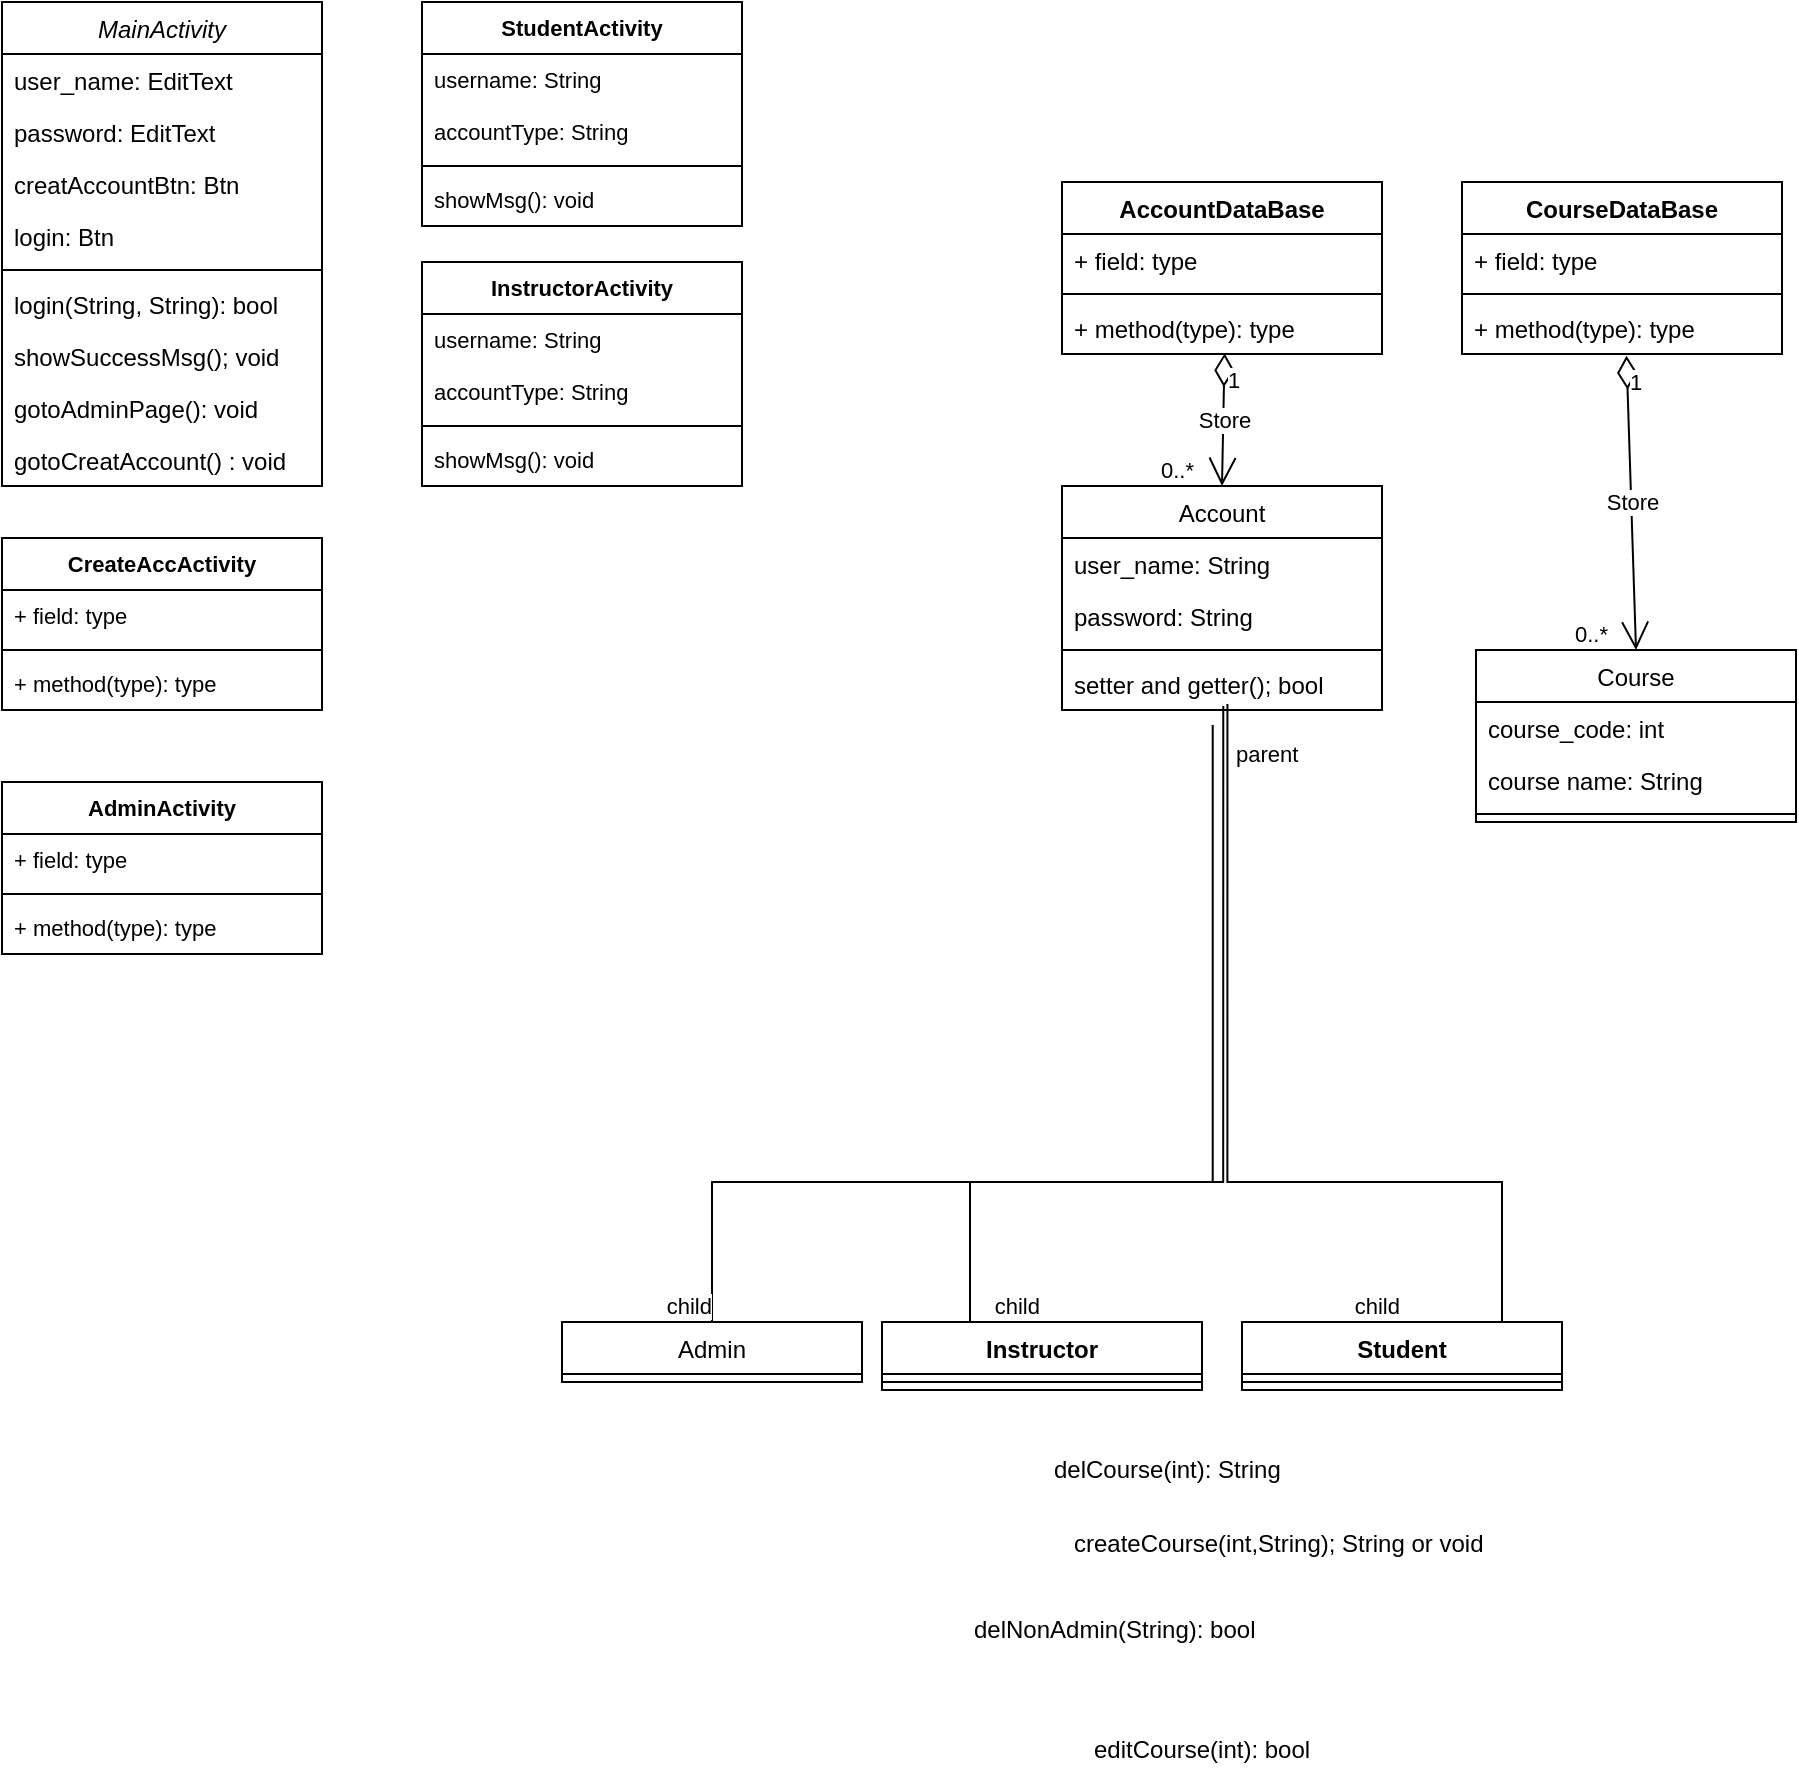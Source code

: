 <mxfile version="20.0.1" type="device"><diagram id="C5RBs43oDa-KdzZeNtuy" name="Page-1"><mxGraphModel dx="1841" dy="559" grid="1" gridSize="10" guides="1" tooltips="1" connect="1" arrows="1" fold="1" page="1" pageScale="1" pageWidth="827" pageHeight="1169" math="0" shadow="0"><root><mxCell id="WIyWlLk6GJQsqaUBKTNV-0"/><mxCell id="WIyWlLk6GJQsqaUBKTNV-1" parent="WIyWlLk6GJQsqaUBKTNV-0"/><mxCell id="XcK1MfJlwx8UdS8gnA3x-123" value="StudentActivity" style="swimlane;fontStyle=1;align=center;verticalAlign=top;childLayout=stackLayout;horizontal=1;startSize=26;horizontalStack=0;resizeParent=1;resizeParentMax=0;resizeLast=0;collapsible=1;marginBottom=0;fontFamily=Helvetica;fontSize=11;fontColor=default;" parent="WIyWlLk6GJQsqaUBKTNV-1" vertex="1"><mxGeometry x="-60" y="70" width="160" height="112" as="geometry"/></mxCell><mxCell id="XcK1MfJlwx8UdS8gnA3x-124" value="username: String" style="text;strokeColor=none;fillColor=none;align=left;verticalAlign=top;spacingLeft=4;spacingRight=4;overflow=hidden;rotatable=0;points=[[0,0.5],[1,0.5]];portConstraint=eastwest;fontFamily=Helvetica;fontSize=11;fontColor=default;" parent="XcK1MfJlwx8UdS8gnA3x-123" vertex="1"><mxGeometry y="26" width="160" height="26" as="geometry"/></mxCell><mxCell id="YwuPmVCW4j29v-LR4ZL7-122" value="accountType: String" style="text;strokeColor=none;fillColor=none;align=left;verticalAlign=top;spacingLeft=4;spacingRight=4;overflow=hidden;rotatable=0;points=[[0,0.5],[1,0.5]];portConstraint=eastwest;fontFamily=Helvetica;fontSize=11;fontColor=default;" vertex="1" parent="XcK1MfJlwx8UdS8gnA3x-123"><mxGeometry y="52" width="160" height="26" as="geometry"/></mxCell><mxCell id="XcK1MfJlwx8UdS8gnA3x-125" value="" style="line;strokeWidth=1;fillColor=none;align=left;verticalAlign=middle;spacingTop=-1;spacingLeft=3;spacingRight=3;rotatable=0;labelPosition=right;points=[];portConstraint=eastwest;fontFamily=Helvetica;fontSize=11;fontColor=default;" parent="XcK1MfJlwx8UdS8gnA3x-123" vertex="1"><mxGeometry y="78" width="160" height="8" as="geometry"/></mxCell><mxCell id="XcK1MfJlwx8UdS8gnA3x-126" value="showMsg(): void" style="text;strokeColor=none;fillColor=none;align=left;verticalAlign=top;spacingLeft=4;spacingRight=4;overflow=hidden;rotatable=0;points=[[0,0.5],[1,0.5]];portConstraint=eastwest;fontFamily=Helvetica;fontSize=11;fontColor=default;" parent="XcK1MfJlwx8UdS8gnA3x-123" vertex="1"><mxGeometry y="86" width="160" height="26" as="geometry"/></mxCell><mxCell id="YwuPmVCW4j29v-LR4ZL7-0" value="MainActivity" style="swimlane;fontStyle=2;align=center;verticalAlign=top;childLayout=stackLayout;horizontal=1;startSize=26;horizontalStack=0;resizeParent=1;resizeLast=0;collapsible=1;marginBottom=0;rounded=0;shadow=0;strokeWidth=1;" vertex="1" parent="WIyWlLk6GJQsqaUBKTNV-1"><mxGeometry x="-270" y="70" width="160" height="242" as="geometry"><mxRectangle x="230" y="140" width="160" height="26" as="alternateBounds"/></mxGeometry></mxCell><mxCell id="YwuPmVCW4j29v-LR4ZL7-1" value="user_name: EditText" style="text;align=left;verticalAlign=top;spacingLeft=4;spacingRight=4;overflow=hidden;rotatable=0;points=[[0,0.5],[1,0.5]];portConstraint=eastwest;" vertex="1" parent="YwuPmVCW4j29v-LR4ZL7-0"><mxGeometry y="26" width="160" height="26" as="geometry"/></mxCell><mxCell id="YwuPmVCW4j29v-LR4ZL7-2" value="password: EditText" style="text;align=left;verticalAlign=top;spacingLeft=4;spacingRight=4;overflow=hidden;rotatable=0;points=[[0,0.5],[1,0.5]];portConstraint=eastwest;rounded=0;shadow=0;html=0;" vertex="1" parent="YwuPmVCW4j29v-LR4ZL7-0"><mxGeometry y="52" width="160" height="26" as="geometry"/></mxCell><mxCell id="YwuPmVCW4j29v-LR4ZL7-3" value="creatAccountBtn: Btn" style="text;align=left;verticalAlign=top;spacingLeft=4;spacingRight=4;overflow=hidden;rotatable=0;points=[[0,0.5],[1,0.5]];portConstraint=eastwest;rounded=0;shadow=0;html=0;" vertex="1" parent="YwuPmVCW4j29v-LR4ZL7-0"><mxGeometry y="78" width="160" height="26" as="geometry"/></mxCell><mxCell id="YwuPmVCW4j29v-LR4ZL7-4" value="login: Btn" style="text;strokeColor=none;fillColor=none;align=left;verticalAlign=top;spacingLeft=4;spacingRight=4;overflow=hidden;rotatable=0;points=[[0,0.5],[1,0.5]];portConstraint=eastwest;" vertex="1" parent="YwuPmVCW4j29v-LR4ZL7-0"><mxGeometry y="104" width="160" height="26" as="geometry"/></mxCell><mxCell id="YwuPmVCW4j29v-LR4ZL7-5" value="" style="line;html=1;strokeWidth=1;align=left;verticalAlign=middle;spacingTop=-1;spacingLeft=3;spacingRight=3;rotatable=0;labelPosition=right;points=[];portConstraint=eastwest;" vertex="1" parent="YwuPmVCW4j29v-LR4ZL7-0"><mxGeometry y="130" width="160" height="8" as="geometry"/></mxCell><mxCell id="YwuPmVCW4j29v-LR4ZL7-6" value="login(String, String): bool" style="text;align=left;verticalAlign=top;spacingLeft=4;spacingRight=4;overflow=hidden;rotatable=0;points=[[0,0.5],[1,0.5]];portConstraint=eastwest;" vertex="1" parent="YwuPmVCW4j29v-LR4ZL7-0"><mxGeometry y="138" width="160" height="26" as="geometry"/></mxCell><mxCell id="YwuPmVCW4j29v-LR4ZL7-7" value="showSuccessMsg(); void" style="text;strokeColor=none;fillColor=none;align=left;verticalAlign=top;spacingLeft=4;spacingRight=4;overflow=hidden;rotatable=0;points=[[0,0.5],[1,0.5]];portConstraint=eastwest;" vertex="1" parent="YwuPmVCW4j29v-LR4ZL7-0"><mxGeometry y="164" width="160" height="26" as="geometry"/></mxCell><mxCell id="YwuPmVCW4j29v-LR4ZL7-8" value="gotoAdminPage(): void" style="text;strokeColor=none;fillColor=none;align=left;verticalAlign=top;spacingLeft=4;spacingRight=4;overflow=hidden;rotatable=0;points=[[0,0.5],[1,0.5]];portConstraint=eastwest;" vertex="1" parent="YwuPmVCW4j29v-LR4ZL7-0"><mxGeometry y="190" width="160" height="26" as="geometry"/></mxCell><mxCell id="YwuPmVCW4j29v-LR4ZL7-9" value="gotoCreatAccount() : void" style="text;strokeColor=none;fillColor=none;align=left;verticalAlign=top;spacingLeft=4;spacingRight=4;overflow=hidden;rotatable=0;points=[[0,0.5],[1,0.5]];portConstraint=eastwest;" vertex="1" parent="YwuPmVCW4j29v-LR4ZL7-0"><mxGeometry y="216" width="160" height="26" as="geometry"/></mxCell><mxCell id="YwuPmVCW4j29v-LR4ZL7-10" value="Account" style="swimlane;fontStyle=0;align=center;verticalAlign=top;childLayout=stackLayout;horizontal=1;startSize=26;horizontalStack=0;resizeParent=1;resizeLast=0;collapsible=1;marginBottom=0;rounded=0;shadow=0;strokeWidth=1;" vertex="1" parent="WIyWlLk6GJQsqaUBKTNV-1"><mxGeometry x="260" y="312" width="160" height="112" as="geometry"><mxRectangle x="130" y="380" width="160" height="26" as="alternateBounds"/></mxGeometry></mxCell><mxCell id="YwuPmVCW4j29v-LR4ZL7-11" value="user_name: String" style="text;align=left;verticalAlign=top;spacingLeft=4;spacingRight=4;overflow=hidden;rotatable=0;points=[[0,0.5],[1,0.5]];portConstraint=eastwest;" vertex="1" parent="YwuPmVCW4j29v-LR4ZL7-10"><mxGeometry y="26" width="160" height="26" as="geometry"/></mxCell><mxCell id="YwuPmVCW4j29v-LR4ZL7-12" value="password: String" style="text;align=left;verticalAlign=top;spacingLeft=4;spacingRight=4;overflow=hidden;rotatable=0;points=[[0,0.5],[1,0.5]];portConstraint=eastwest;rounded=0;shadow=0;html=0;" vertex="1" parent="YwuPmVCW4j29v-LR4ZL7-10"><mxGeometry y="52" width="160" height="26" as="geometry"/></mxCell><mxCell id="YwuPmVCW4j29v-LR4ZL7-13" value="" style="line;html=1;strokeWidth=1;align=left;verticalAlign=middle;spacingTop=-1;spacingLeft=3;spacingRight=3;rotatable=0;labelPosition=right;points=[];portConstraint=eastwest;" vertex="1" parent="YwuPmVCW4j29v-LR4ZL7-10"><mxGeometry y="78" width="160" height="8" as="geometry"/></mxCell><mxCell id="YwuPmVCW4j29v-LR4ZL7-14" value="setter and getter(); bool " style="text;strokeColor=none;fillColor=none;align=left;verticalAlign=top;spacingLeft=4;spacingRight=4;overflow=hidden;rotatable=0;points=[[0,0.5],[1,0.5]];portConstraint=eastwest;" vertex="1" parent="YwuPmVCW4j29v-LR4ZL7-10"><mxGeometry y="86" width="160" height="26" as="geometry"/></mxCell><mxCell id="YwuPmVCW4j29v-LR4ZL7-15" value="Course" style="swimlane;fontStyle=0;align=center;verticalAlign=top;childLayout=stackLayout;horizontal=1;startSize=26;horizontalStack=0;resizeParent=1;resizeLast=0;collapsible=1;marginBottom=0;rounded=0;shadow=0;strokeWidth=1;" vertex="1" parent="WIyWlLk6GJQsqaUBKTNV-1"><mxGeometry x="467" y="394" width="160" height="86" as="geometry"><mxRectangle x="340" y="380" width="170" height="26" as="alternateBounds"/></mxGeometry></mxCell><mxCell id="YwuPmVCW4j29v-LR4ZL7-16" value="course_code: int" style="text;align=left;verticalAlign=top;spacingLeft=4;spacingRight=4;overflow=hidden;rotatable=0;points=[[0,0.5],[1,0.5]];portConstraint=eastwest;" vertex="1" parent="YwuPmVCW4j29v-LR4ZL7-15"><mxGeometry y="26" width="160" height="26" as="geometry"/></mxCell><mxCell id="YwuPmVCW4j29v-LR4ZL7-17" value="course name: String" style="text;strokeColor=none;fillColor=none;align=left;verticalAlign=top;spacingLeft=4;spacingRight=4;overflow=hidden;rotatable=0;points=[[0,0.5],[1,0.5]];portConstraint=eastwest;" vertex="1" parent="YwuPmVCW4j29v-LR4ZL7-15"><mxGeometry y="52" width="160" height="26" as="geometry"/></mxCell><mxCell id="YwuPmVCW4j29v-LR4ZL7-18" value="" style="line;html=1;strokeWidth=1;align=left;verticalAlign=middle;spacingTop=-1;spacingLeft=3;spacingRight=3;rotatable=0;labelPosition=right;points=[];portConstraint=eastwest;" vertex="1" parent="YwuPmVCW4j29v-LR4ZL7-15"><mxGeometry y="78" width="160" height="8" as="geometry"/></mxCell><mxCell id="YwuPmVCW4j29v-LR4ZL7-19" value="Admin" style="swimlane;fontStyle=0;align=center;verticalAlign=top;childLayout=stackLayout;horizontal=1;startSize=26;horizontalStack=0;resizeParent=1;resizeLast=0;collapsible=1;marginBottom=0;rounded=0;shadow=0;strokeWidth=1;" vertex="1" parent="WIyWlLk6GJQsqaUBKTNV-1"><mxGeometry x="10" y="730" width="150" height="30" as="geometry"><mxRectangle x="550" y="140" width="160" height="26" as="alternateBounds"/></mxGeometry></mxCell><mxCell id="YwuPmVCW4j29v-LR4ZL7-27" value="Instructor" style="swimlane;fontStyle=1;align=center;verticalAlign=top;childLayout=stackLayout;horizontal=1;startSize=26;horizontalStack=0;resizeParent=1;resizeParentMax=0;resizeLast=0;collapsible=1;marginBottom=0;" vertex="1" parent="WIyWlLk6GJQsqaUBKTNV-1"><mxGeometry x="170" y="730" width="160" height="34" as="geometry"/></mxCell><mxCell id="YwuPmVCW4j29v-LR4ZL7-28" value="" style="line;strokeWidth=1;fillColor=none;align=left;verticalAlign=middle;spacingTop=-1;spacingLeft=3;spacingRight=3;rotatable=0;labelPosition=right;points=[];portConstraint=eastwest;" vertex="1" parent="YwuPmVCW4j29v-LR4ZL7-27"><mxGeometry y="26" width="160" height="8" as="geometry"/></mxCell><mxCell id="YwuPmVCW4j29v-LR4ZL7-29" value="Student" style="swimlane;fontStyle=1;align=center;verticalAlign=top;childLayout=stackLayout;horizontal=1;startSize=26;horizontalStack=0;resizeParent=1;resizeParentMax=0;resizeLast=0;collapsible=1;marginBottom=0;" vertex="1" parent="WIyWlLk6GJQsqaUBKTNV-1"><mxGeometry x="350" y="730" width="160" height="34" as="geometry"/></mxCell><mxCell id="YwuPmVCW4j29v-LR4ZL7-30" value="" style="line;strokeWidth=1;fillColor=none;align=left;verticalAlign=middle;spacingTop=-1;spacingLeft=3;spacingRight=3;rotatable=0;labelPosition=right;points=[];portConstraint=eastwest;" vertex="1" parent="YwuPmVCW4j29v-LR4ZL7-29"><mxGeometry y="26" width="160" height="8" as="geometry"/></mxCell><mxCell id="YwuPmVCW4j29v-LR4ZL7-31" value="" style="endArrow=none;html=1;edgeStyle=orthogonalEdgeStyle;rounded=0;exitX=0.504;exitY=0.921;exitDx=0;exitDy=0;exitPerimeter=0;entryX=0.5;entryY=0;entryDx=0;entryDy=0;" edge="1" parent="WIyWlLk6GJQsqaUBKTNV-1" source="YwuPmVCW4j29v-LR4ZL7-14" target="YwuPmVCW4j29v-LR4ZL7-27"><mxGeometry relative="1" as="geometry"><mxPoint x="-170.0" y="579.996" as="sourcePoint"/><mxPoint x="-18.88" y="705.5" as="targetPoint"/><Array as="points"><mxPoint x="341" y="660"/><mxPoint x="214" y="660"/></Array></mxGeometry></mxCell><mxCell id="YwuPmVCW4j29v-LR4ZL7-32" value="parent" style="edgeLabel;resizable=0;html=1;align=left;verticalAlign=bottom;" connectable="0" vertex="1" parent="YwuPmVCW4j29v-LR4ZL7-31"><mxGeometry x="-1" relative="1" as="geometry"><mxPoint x="4" y="33" as="offset"/></mxGeometry></mxCell><mxCell id="YwuPmVCW4j29v-LR4ZL7-33" value="child" style="edgeLabel;resizable=0;html=1;align=right;verticalAlign=bottom;" connectable="0" vertex="1" parent="YwuPmVCW4j29v-LR4ZL7-31"><mxGeometry x="1" relative="1" as="geometry"/></mxCell><mxCell id="YwuPmVCW4j29v-LR4ZL7-34" value="CourseDataBase" style="swimlane;fontStyle=1;align=center;verticalAlign=top;childLayout=stackLayout;horizontal=1;startSize=26;horizontalStack=0;resizeParent=1;resizeParentMax=0;resizeLast=0;collapsible=1;marginBottom=0;" vertex="1" parent="WIyWlLk6GJQsqaUBKTNV-1"><mxGeometry x="460" y="160" width="160" height="86" as="geometry"/></mxCell><mxCell id="YwuPmVCW4j29v-LR4ZL7-35" value="+ field: type" style="text;strokeColor=none;fillColor=none;align=left;verticalAlign=top;spacingLeft=4;spacingRight=4;overflow=hidden;rotatable=0;points=[[0,0.5],[1,0.5]];portConstraint=eastwest;" vertex="1" parent="YwuPmVCW4j29v-LR4ZL7-34"><mxGeometry y="26" width="160" height="26" as="geometry"/></mxCell><mxCell id="YwuPmVCW4j29v-LR4ZL7-36" value="" style="line;strokeWidth=1;fillColor=none;align=left;verticalAlign=middle;spacingTop=-1;spacingLeft=3;spacingRight=3;rotatable=0;labelPosition=right;points=[];portConstraint=eastwest;" vertex="1" parent="YwuPmVCW4j29v-LR4ZL7-34"><mxGeometry y="52" width="160" height="8" as="geometry"/></mxCell><mxCell id="YwuPmVCW4j29v-LR4ZL7-37" value="+ method(type): type" style="text;strokeColor=none;fillColor=none;align=left;verticalAlign=top;spacingLeft=4;spacingRight=4;overflow=hidden;rotatable=0;points=[[0,0.5],[1,0.5]];portConstraint=eastwest;" vertex="1" parent="YwuPmVCW4j29v-LR4ZL7-34"><mxGeometry y="60" width="160" height="26" as="geometry"/></mxCell><mxCell id="YwuPmVCW4j29v-LR4ZL7-38" value="Store" style="endArrow=open;html=1;endSize=12;startArrow=diamondThin;startSize=14;startFill=0;rounded=0;exitX=0.514;exitY=1.035;exitDx=0;exitDy=0;exitPerimeter=0;entryX=0.5;entryY=0;entryDx=0;entryDy=0;" edge="1" parent="WIyWlLk6GJQsqaUBKTNV-1" source="YwuPmVCW4j29v-LR4ZL7-37" target="YwuPmVCW4j29v-LR4ZL7-15"><mxGeometry relative="1" as="geometry"><mxPoint x="130" y="530" as="sourcePoint"/><mxPoint x="290" y="530" as="targetPoint"/></mxGeometry></mxCell><mxCell id="YwuPmVCW4j29v-LR4ZL7-39" value="1" style="edgeLabel;resizable=0;html=1;align=left;verticalAlign=top;" connectable="0" vertex="1" parent="YwuPmVCW4j29v-LR4ZL7-38"><mxGeometry x="-1" relative="1" as="geometry"/></mxCell><mxCell id="YwuPmVCW4j29v-LR4ZL7-40" value="0..*" style="edgeLabel;resizable=0;html=1;align=right;verticalAlign=top;" connectable="0" vertex="1" parent="YwuPmVCW4j29v-LR4ZL7-38"><mxGeometry x="1" relative="1" as="geometry"><mxPoint x="-13" y="-21" as="offset"/></mxGeometry></mxCell><mxCell id="YwuPmVCW4j29v-LR4ZL7-41" value="AccountDataBase" style="swimlane;fontStyle=1;align=center;verticalAlign=top;childLayout=stackLayout;horizontal=1;startSize=26;horizontalStack=0;resizeParent=1;resizeParentMax=0;resizeLast=0;collapsible=1;marginBottom=0;" vertex="1" parent="WIyWlLk6GJQsqaUBKTNV-1"><mxGeometry x="260" y="160" width="160" height="86" as="geometry"/></mxCell><mxCell id="YwuPmVCW4j29v-LR4ZL7-42" value="+ field: type" style="text;strokeColor=none;fillColor=none;align=left;verticalAlign=top;spacingLeft=4;spacingRight=4;overflow=hidden;rotatable=0;points=[[0,0.5],[1,0.5]];portConstraint=eastwest;" vertex="1" parent="YwuPmVCW4j29v-LR4ZL7-41"><mxGeometry y="26" width="160" height="26" as="geometry"/></mxCell><mxCell id="YwuPmVCW4j29v-LR4ZL7-43" value="" style="line;strokeWidth=1;fillColor=none;align=left;verticalAlign=middle;spacingTop=-1;spacingLeft=3;spacingRight=3;rotatable=0;labelPosition=right;points=[];portConstraint=eastwest;" vertex="1" parent="YwuPmVCW4j29v-LR4ZL7-41"><mxGeometry y="52" width="160" height="8" as="geometry"/></mxCell><mxCell id="YwuPmVCW4j29v-LR4ZL7-44" value="+ method(type): type" style="text;strokeColor=none;fillColor=none;align=left;verticalAlign=top;spacingLeft=4;spacingRight=4;overflow=hidden;rotatable=0;points=[[0,0.5],[1,0.5]];portConstraint=eastwest;" vertex="1" parent="YwuPmVCW4j29v-LR4ZL7-41"><mxGeometry y="60" width="160" height="26" as="geometry"/></mxCell><mxCell id="YwuPmVCW4j29v-LR4ZL7-45" value="" style="endArrow=none;html=1;edgeStyle=orthogonalEdgeStyle;rounded=0;labelBackgroundColor=default;fontFamily=Helvetica;fontSize=11;fontColor=default;strokeColor=default;shape=connector;exitX=0.517;exitY=0.886;exitDx=0;exitDy=0;exitPerimeter=0;entryX=0.5;entryY=0;entryDx=0;entryDy=0;" edge="1" parent="WIyWlLk6GJQsqaUBKTNV-1" source="YwuPmVCW4j29v-LR4ZL7-14" target="YwuPmVCW4j29v-LR4ZL7-29"><mxGeometry relative="1" as="geometry"><mxPoint x="130" y="750" as="sourcePoint"/><mxPoint x="290" y="750" as="targetPoint"/><Array as="points"><mxPoint x="343" y="660"/><mxPoint x="480" y="660"/></Array></mxGeometry></mxCell><mxCell id="YwuPmVCW4j29v-LR4ZL7-46" value="child" style="edgeLabel;resizable=0;html=1;align=right;verticalAlign=bottom;fontFamily=Helvetica;fontSize=11;fontColor=default;" connectable="0" vertex="1" parent="YwuPmVCW4j29v-LR4ZL7-45"><mxGeometry x="1" relative="1" as="geometry"/></mxCell><mxCell id="YwuPmVCW4j29v-LR4ZL7-47" value="Store" style="endArrow=open;html=1;endSize=12;startArrow=diamondThin;startSize=14;startFill=0;rounded=0;exitX=0.508;exitY=0.988;exitDx=0;exitDy=0;exitPerimeter=0;entryX=0.5;entryY=0;entryDx=0;entryDy=0;" edge="1" parent="WIyWlLk6GJQsqaUBKTNV-1" source="YwuPmVCW4j29v-LR4ZL7-44" target="YwuPmVCW4j29v-LR4ZL7-10"><mxGeometry relative="1" as="geometry"><mxPoint x="337.62" y="260" as="sourcePoint"/><mxPoint x="342.38" y="407.09" as="targetPoint"/></mxGeometry></mxCell><mxCell id="YwuPmVCW4j29v-LR4ZL7-48" value="1" style="edgeLabel;resizable=0;html=1;align=left;verticalAlign=top;" connectable="0" vertex="1" parent="YwuPmVCW4j29v-LR4ZL7-47"><mxGeometry x="-1" relative="1" as="geometry"/></mxCell><mxCell id="YwuPmVCW4j29v-LR4ZL7-49" value="0..*" style="edgeLabel;resizable=0;html=1;align=right;verticalAlign=top;" connectable="0" vertex="1" parent="YwuPmVCW4j29v-LR4ZL7-47"><mxGeometry x="1" relative="1" as="geometry"><mxPoint x="-13" y="-21" as="offset"/></mxGeometry></mxCell><mxCell id="YwuPmVCW4j29v-LR4ZL7-106" value="InstructorActivity" style="swimlane;fontStyle=1;align=center;verticalAlign=top;childLayout=stackLayout;horizontal=1;startSize=26;horizontalStack=0;resizeParent=1;resizeParentMax=0;resizeLast=0;collapsible=1;marginBottom=0;fontFamily=Helvetica;fontSize=11;fontColor=default;" vertex="1" parent="WIyWlLk6GJQsqaUBKTNV-1"><mxGeometry x="-60" y="200" width="160" height="112" as="geometry"/></mxCell><mxCell id="YwuPmVCW4j29v-LR4ZL7-123" value="username: String" style="text;strokeColor=none;fillColor=none;align=left;verticalAlign=top;spacingLeft=4;spacingRight=4;overflow=hidden;rotatable=0;points=[[0,0.5],[1,0.5]];portConstraint=eastwest;fontFamily=Helvetica;fontSize=11;fontColor=default;" vertex="1" parent="YwuPmVCW4j29v-LR4ZL7-106"><mxGeometry y="26" width="160" height="26" as="geometry"/></mxCell><mxCell id="YwuPmVCW4j29v-LR4ZL7-124" value="accountType: String" style="text;strokeColor=none;fillColor=none;align=left;verticalAlign=top;spacingLeft=4;spacingRight=4;overflow=hidden;rotatable=0;points=[[0,0.5],[1,0.5]];portConstraint=eastwest;fontFamily=Helvetica;fontSize=11;fontColor=default;" vertex="1" parent="YwuPmVCW4j29v-LR4ZL7-106"><mxGeometry y="52" width="160" height="26" as="geometry"/></mxCell><mxCell id="YwuPmVCW4j29v-LR4ZL7-108" value="" style="line;strokeWidth=1;fillColor=none;align=left;verticalAlign=middle;spacingTop=-1;spacingLeft=3;spacingRight=3;rotatable=0;labelPosition=right;points=[];portConstraint=eastwest;fontFamily=Helvetica;fontSize=11;fontColor=default;" vertex="1" parent="YwuPmVCW4j29v-LR4ZL7-106"><mxGeometry y="78" width="160" height="8" as="geometry"/></mxCell><mxCell id="YwuPmVCW4j29v-LR4ZL7-121" value="showMsg(): void" style="text;strokeColor=none;fillColor=none;align=left;verticalAlign=top;spacingLeft=4;spacingRight=4;overflow=hidden;rotatable=0;points=[[0,0.5],[1,0.5]];portConstraint=eastwest;fontFamily=Helvetica;fontSize=11;fontColor=default;" vertex="1" parent="YwuPmVCW4j29v-LR4ZL7-106"><mxGeometry y="86" width="160" height="26" as="geometry"/></mxCell><mxCell id="YwuPmVCW4j29v-LR4ZL7-110" value="" style="endArrow=none;html=1;edgeStyle=elbowEdgeStyle;rounded=0;labelBackgroundColor=default;fontFamily=Helvetica;fontSize=11;fontColor=default;strokeColor=default;shape=connector;exitX=0.471;exitY=1.289;exitDx=0;exitDy=0;exitPerimeter=0;entryX=0.5;entryY=0;entryDx=0;entryDy=0;elbow=vertical;" edge="1" parent="WIyWlLk6GJQsqaUBKTNV-1" source="YwuPmVCW4j29v-LR4ZL7-14" target="YwuPmVCW4j29v-LR4ZL7-19"><mxGeometry relative="1" as="geometry"><mxPoint x="352.72" y="431.036" as="sourcePoint"/><mxPoint x="490" y="740" as="targetPoint"/><Array as="points"><mxPoint x="210" y="660"/></Array></mxGeometry></mxCell><mxCell id="YwuPmVCW4j29v-LR4ZL7-111" value="child" style="edgeLabel;resizable=0;html=1;align=right;verticalAlign=bottom;fontFamily=Helvetica;fontSize=11;fontColor=default;" connectable="0" vertex="1" parent="YwuPmVCW4j29v-LR4ZL7-110"><mxGeometry x="1" relative="1" as="geometry"/></mxCell><mxCell id="YwuPmVCW4j29v-LR4ZL7-23" value="createCourse(int,String); String or void" style="text;align=left;verticalAlign=top;spacingLeft=4;spacingRight=4;overflow=hidden;rotatable=0;points=[[0,0.5],[1,0.5]];portConstraint=eastwest;" vertex="1" parent="WIyWlLk6GJQsqaUBKTNV-1"><mxGeometry x="260" y="827" width="262" height="26" as="geometry"/></mxCell><mxCell id="YwuPmVCW4j29v-LR4ZL7-25" value="editCourse(int): bool" style="text;strokeColor=none;fillColor=none;align=left;verticalAlign=top;spacingLeft=4;spacingRight=4;overflow=hidden;rotatable=0;points=[[0,0.5],[1,0.5]];portConstraint=eastwest;" vertex="1" parent="WIyWlLk6GJQsqaUBKTNV-1"><mxGeometry x="270" y="930" width="262" height="26" as="geometry"/></mxCell><mxCell id="YwuPmVCW4j29v-LR4ZL7-26" value="delNonAdmin(String): bool" style="text;strokeColor=none;fillColor=none;align=left;verticalAlign=top;spacingLeft=4;spacingRight=4;overflow=hidden;rotatable=0;points=[[0,0.5],[1,0.5]];portConstraint=eastwest;" vertex="1" parent="WIyWlLk6GJQsqaUBKTNV-1"><mxGeometry x="210" y="870" width="262" height="26" as="geometry"/></mxCell><mxCell id="YwuPmVCW4j29v-LR4ZL7-24" value="delCourse(int): String" style="text;align=left;verticalAlign=top;spacingLeft=4;spacingRight=4;overflow=hidden;rotatable=0;points=[[0,0.5],[1,0.5]];portConstraint=eastwest;" vertex="1" parent="WIyWlLk6GJQsqaUBKTNV-1"><mxGeometry x="250" y="790" width="262" height="26" as="geometry"/></mxCell><mxCell id="YwuPmVCW4j29v-LR4ZL7-112" value="CreateAccActivity" style="swimlane;fontStyle=1;align=center;verticalAlign=top;childLayout=stackLayout;horizontal=1;startSize=26;horizontalStack=0;resizeParent=1;resizeParentMax=0;resizeLast=0;collapsible=1;marginBottom=0;fontFamily=Helvetica;fontSize=11;fontColor=default;" vertex="1" parent="WIyWlLk6GJQsqaUBKTNV-1"><mxGeometry x="-270" y="338" width="160" height="86" as="geometry"/></mxCell><mxCell id="YwuPmVCW4j29v-LR4ZL7-113" value="+ field: type" style="text;strokeColor=none;fillColor=none;align=left;verticalAlign=top;spacingLeft=4;spacingRight=4;overflow=hidden;rotatable=0;points=[[0,0.5],[1,0.5]];portConstraint=eastwest;fontFamily=Helvetica;fontSize=11;fontColor=default;" vertex="1" parent="YwuPmVCW4j29v-LR4ZL7-112"><mxGeometry y="26" width="160" height="26" as="geometry"/></mxCell><mxCell id="YwuPmVCW4j29v-LR4ZL7-114" value="" style="line;strokeWidth=1;fillColor=none;align=left;verticalAlign=middle;spacingTop=-1;spacingLeft=3;spacingRight=3;rotatable=0;labelPosition=right;points=[];portConstraint=eastwest;fontFamily=Helvetica;fontSize=11;fontColor=default;" vertex="1" parent="YwuPmVCW4j29v-LR4ZL7-112"><mxGeometry y="52" width="160" height="8" as="geometry"/></mxCell><mxCell id="YwuPmVCW4j29v-LR4ZL7-115" value="+ method(type): type" style="text;strokeColor=none;fillColor=none;align=left;verticalAlign=top;spacingLeft=4;spacingRight=4;overflow=hidden;rotatable=0;points=[[0,0.5],[1,0.5]];portConstraint=eastwest;fontFamily=Helvetica;fontSize=11;fontColor=default;" vertex="1" parent="YwuPmVCW4j29v-LR4ZL7-112"><mxGeometry y="60" width="160" height="26" as="geometry"/></mxCell><mxCell id="YwuPmVCW4j29v-LR4ZL7-116" value="AdminActivity" style="swimlane;fontStyle=1;align=center;verticalAlign=top;childLayout=stackLayout;horizontal=1;startSize=26;horizontalStack=0;resizeParent=1;resizeParentMax=0;resizeLast=0;collapsible=1;marginBottom=0;fontFamily=Helvetica;fontSize=11;fontColor=default;" vertex="1" parent="WIyWlLk6GJQsqaUBKTNV-1"><mxGeometry x="-270" y="460" width="160" height="86" as="geometry"/></mxCell><mxCell id="YwuPmVCW4j29v-LR4ZL7-117" value="+ field: type" style="text;strokeColor=none;fillColor=none;align=left;verticalAlign=top;spacingLeft=4;spacingRight=4;overflow=hidden;rotatable=0;points=[[0,0.5],[1,0.5]];portConstraint=eastwest;fontFamily=Helvetica;fontSize=11;fontColor=default;" vertex="1" parent="YwuPmVCW4j29v-LR4ZL7-116"><mxGeometry y="26" width="160" height="26" as="geometry"/></mxCell><mxCell id="YwuPmVCW4j29v-LR4ZL7-118" value="" style="line;strokeWidth=1;fillColor=none;align=left;verticalAlign=middle;spacingTop=-1;spacingLeft=3;spacingRight=3;rotatable=0;labelPosition=right;points=[];portConstraint=eastwest;fontFamily=Helvetica;fontSize=11;fontColor=default;" vertex="1" parent="YwuPmVCW4j29v-LR4ZL7-116"><mxGeometry y="52" width="160" height="8" as="geometry"/></mxCell><mxCell id="YwuPmVCW4j29v-LR4ZL7-119" value="+ method(type): type" style="text;strokeColor=none;fillColor=none;align=left;verticalAlign=top;spacingLeft=4;spacingRight=4;overflow=hidden;rotatable=0;points=[[0,0.5],[1,0.5]];portConstraint=eastwest;fontFamily=Helvetica;fontSize=11;fontColor=default;" vertex="1" parent="YwuPmVCW4j29v-LR4ZL7-116"><mxGeometry y="60" width="160" height="26" as="geometry"/></mxCell></root></mxGraphModel></diagram></mxfile>